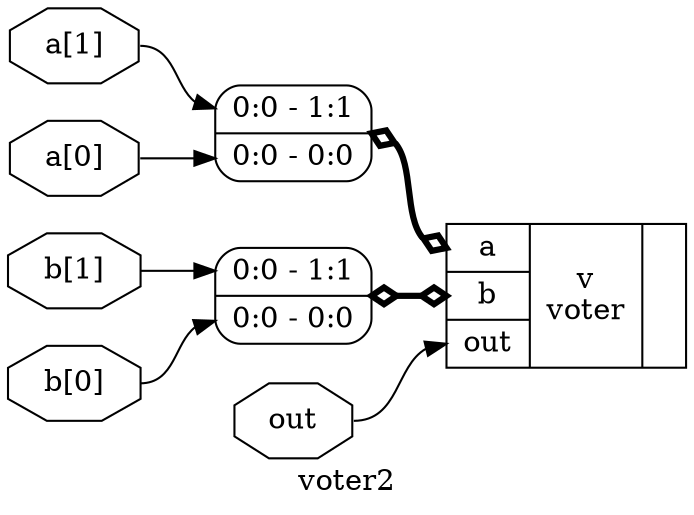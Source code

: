 digraph "voter2" {
label="voter2";
rankdir="LR";
remincross=true;
n1 [ shape=octagon, label="a[0]", color="black", fontcolor="black" ];
n2 [ shape=octagon, label="a[1]", color="black", fontcolor="black" ];
n3 [ shape=octagon, label="b[0]", color="black", fontcolor="black" ];
n4 [ shape=octagon, label="b[1]", color="black", fontcolor="black" ];
n5 [ shape=octagon, label="out", color="black", fontcolor="black" ];
c8 [ shape=record, label="{{<p6> a|<p7> b|<p5> out}|v\nvoter|{}}" ];
x0 [ shape=record, style=rounded, label="<s1> 0:0 - 1:1 |<s0> 0:0 - 0:0 " ];
x0:e -> c8:p6:w [arrowhead=odiamond, arrowtail=odiamond, dir=both, color="black", style="setlinewidth(3)", label=""];
x1 [ shape=record, style=rounded, label="<s1> 0:0 - 1:1 |<s0> 0:0 - 0:0 " ];
x1:e -> c8:p7:w [arrowhead=odiamond, arrowtail=odiamond, dir=both, color="black", style="setlinewidth(3)", label=""];
n1:e -> x0:s0:w [color="black", label=""];
n2:e -> x0:s1:w [color="black", label=""];
n3:e -> x1:s0:w [color="black", label=""];
n4:e -> x1:s1:w [color="black", label=""];
n5:e -> c8:p5:w [color="black", label=""];
}
